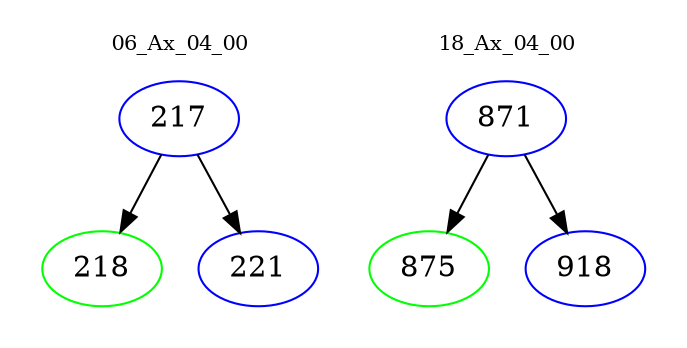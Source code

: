 digraph{
subgraph cluster_0 {
color = white
label = "06_Ax_04_00";
fontsize=10;
T0_217 [label="217", color="blue"]
T0_217 -> T0_218 [color="black"]
T0_218 [label="218", color="green"]
T0_217 -> T0_221 [color="black"]
T0_221 [label="221", color="blue"]
}
subgraph cluster_1 {
color = white
label = "18_Ax_04_00";
fontsize=10;
T1_871 [label="871", color="blue"]
T1_871 -> T1_875 [color="black"]
T1_875 [label="875", color="green"]
T1_871 -> T1_918 [color="black"]
T1_918 [label="918", color="blue"]
}
}
